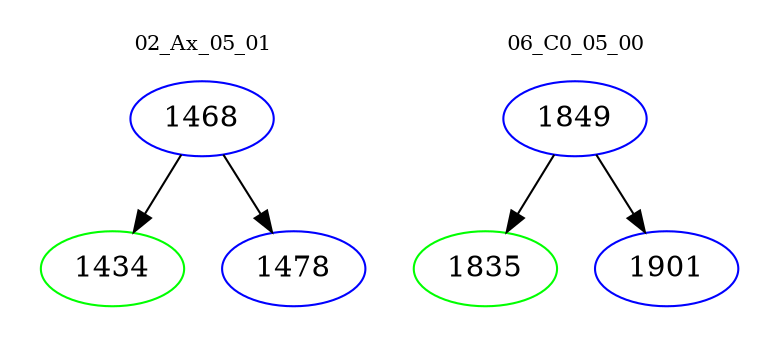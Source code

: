 digraph{
subgraph cluster_0 {
color = white
label = "02_Ax_05_01";
fontsize=10;
T0_1468 [label="1468", color="blue"]
T0_1468 -> T0_1434 [color="black"]
T0_1434 [label="1434", color="green"]
T0_1468 -> T0_1478 [color="black"]
T0_1478 [label="1478", color="blue"]
}
subgraph cluster_1 {
color = white
label = "06_C0_05_00";
fontsize=10;
T1_1849 [label="1849", color="blue"]
T1_1849 -> T1_1835 [color="black"]
T1_1835 [label="1835", color="green"]
T1_1849 -> T1_1901 [color="black"]
T1_1901 [label="1901", color="blue"]
}
}

